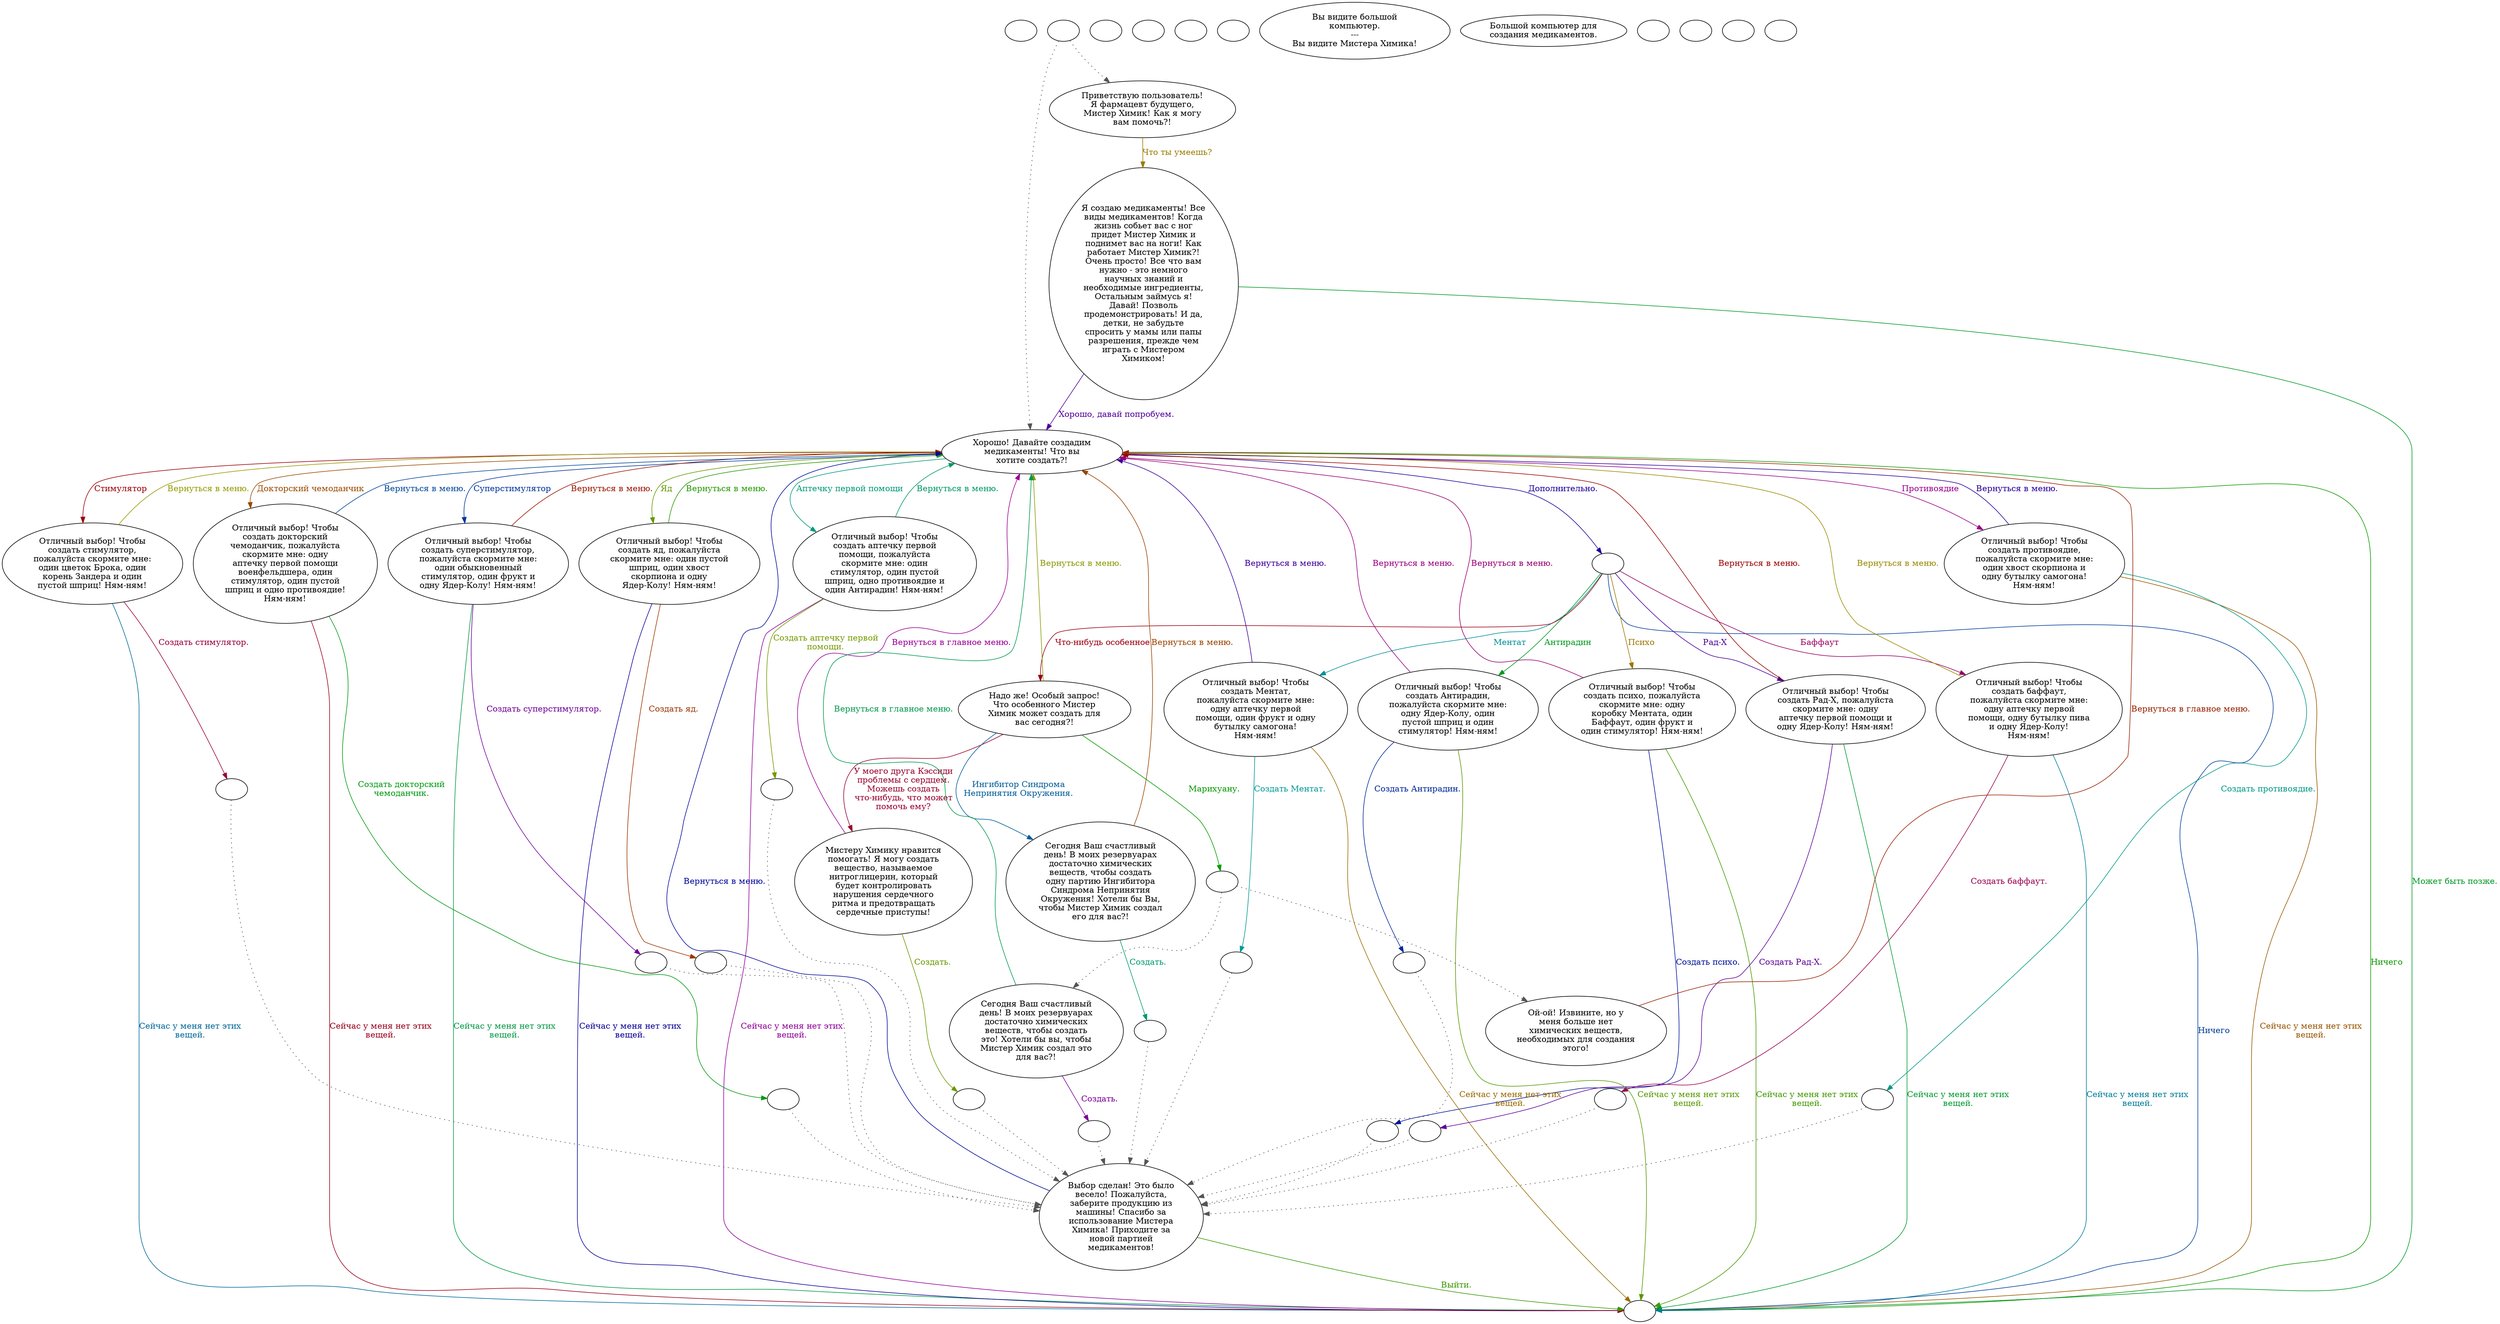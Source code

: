 digraph epac9 {
  "start" [style=filled       fillcolor="#FFFFFF"       color="#000000"]
  "start" [label=""]
  "use_p_proc" [style=filled       fillcolor="#FFFFFF"       color="#000000"]
  "use_p_proc" -> "Node003" [style=dotted color="#555555"]
  "use_p_proc" -> "Node001" [style=dotted color="#555555"]
  "use_p_proc" [label=""]
  "critter_p_proc" [style=filled       fillcolor="#FFFFFF"       color="#000000"]
  "critter_p_proc" [label=""]
  "pickup_p_proc" [style=filled       fillcolor="#FFFFFF"       color="#000000"]
  "pickup_p_proc" [label=""]
  "talk_p_proc" [style=filled       fillcolor="#FFFFFF"       color="#000000"]
  "talk_p_proc" [label=""]
  "destroy_p_proc" [style=filled       fillcolor="#FFFFFF"       color="#000000"]
  "destroy_p_proc" [label=""]
  "look_at_p_proc" [style=filled       fillcolor="#FFFFFF"       color="#000000"]
  "look_at_p_proc" [label="Вы видите большой\nкомпьютер.\n---\nВы видите Мистера Химика!"]
  "description_p_proc" [style=filled       fillcolor="#FFFFFF"       color="#000000"]
  "description_p_proc" [label="Большой компьютер для\nсоздания медикаментов."]
  "use_skill_on_p_proc" [style=filled       fillcolor="#FFFFFF"       color="#000000"]
  "use_skill_on_p_proc" [label=""]
  "damage_p_proc" [style=filled       fillcolor="#FFFFFF"       color="#000000"]
  "damage_p_proc" [label=""]
  "map_enter_p_proc" [style=filled       fillcolor="#FFFFFF"       color="#000000"]
  "map_enter_p_proc" [label=""]
  "timed_event_p_proc" [style=filled       fillcolor="#FFFFFF"       color="#000000"]
  "timed_event_p_proc" [label=""]
  "Node999" [style=filled       fillcolor="#FFFFFF"       color="#000000"]
  "Node999" [label=""]
  "Node001" [style=filled       fillcolor="#FFFFFF"       color="#000000"]
  "Node001" [label="Приветствую пользователь!\nЯ фармацевт будущего,\nМистер Химик! Как я могу\nвам помочь?!"]
  "Node001" -> "Node002" [label="Что ты умеешь?" color="#997D00" fontcolor="#997D00"]
  "Node002" [style=filled       fillcolor="#FFFFFF"       color="#000000"]
  "Node002" [label="Я создаю медикаменты! Все\nвиды медикаментов! Когда\nжизнь собьет вас с ног\nпридет Мистер Химик и\nподнимет вас на ноги! Как\nработает Мистер Химик?!\nОчень просто! Все что вам\nнужно - это немного\nнаучных знаний и\nнеобходимые ингредиенты,\nОстальным займусь я!\nДавай! Позволь\nпродемонстрировать! И да,\nдетки, не забудьте\nспросить у мамы или папы\nразрешения, прежде чем\nиграть с Мистером\nХимиком!"]
  "Node002" -> "Node003" [label="Хорошо, давай попробуем." color="#510099" fontcolor="#510099"]
  "Node002" -> "Node999" [label="Может быть позже." color="#009924" fontcolor="#009924"]
  "Node003" [style=filled       fillcolor="#FFFFFF"       color="#000000"]
  "Node003" [label="Хорошо! Давайте создадим\nмедикаменты! Что вы\nхотите создать?!"]
  "Node003" -> "Node004" [label="Стимулятор" color="#990008" fontcolor="#990008"]
  "Node003" -> "Node005" [label="Суперстимулятор" color="#003599" fontcolor="#003599"]
  "Node003" -> "Node010" [label="Яд" color="#629900" fontcolor="#629900"]
  "Node003" -> "Node014" [label="Противоядие" color="#99008E" fontcolor="#99008E"]
  "Node003" -> "Node009" [label="Аптечку первой помощи" color="#009977" fontcolor="#009977"]
  "Node003" -> "Node008" [label="Докторский чемоданчик" color="#994A00" fontcolor="#994A00"]
  "Node003" -> "Node003a" [label="Дополнительно." color="#1E0099" fontcolor="#1E0099"]
  "Node003" -> "Node999" [label="Ничего" color="#0F9900" fontcolor="#0F9900"]
  "Node004" [style=filled       fillcolor="#FFFFFF"       color="#000000"]
  "Node004" [label="Отличный выбор! Чтобы\nсоздать стимулятор,\nпожалуйста скормите мне:\nодин цветок Брока, один\nкорень Зандера и один\nпустой шприц! Ням-ням!"]
  "Node004" -> "Node004a" [label="Создать стимулятор." color="#99003C" fontcolor="#99003C"]
  "Node004" -> "Node999" [label="Сейчас у меня нет этих\nвещей." color="#006899" fontcolor="#006899"]
  "Node004" -> "Node003" [label="Вернуться в меню." color="#959900" fontcolor="#959900"]
  "Node005" [style=filled       fillcolor="#FFFFFF"       color="#000000"]
  "Node005" [label="Отличный выбор! Чтобы\nсоздать суперстимулятор,\nпожалуйста скормите мне:\nодин обыкновенный\nстимулятор, один фрукт и\nодну Ядер-Колу! Ням-ням!"]
  "Node005" -> "Node005a" [label="Создать суперстимулятор." color="#700099" fontcolor="#700099"]
  "Node005" -> "Node999" [label="Сейчас у меня нет этих\nвещей." color="#009944" fontcolor="#009944"]
  "Node005" -> "Node003" [label="Вернуться в меню." color="#991700" fontcolor="#991700"]
  "Node006" [style=filled       fillcolor="#FFFFFF"       color="#000000"]
  "Node006" [label="Отличный выбор! Чтобы\nсоздать психо, пожалуйста\nскормите мне: одну\nкоробку Ментата, один\nБаффаут, один фрукт и\nодин стимулятор! Ням-ням!"]
  "Node006" -> "Node006a" [label="Создать психо." color="#001599" fontcolor="#001599"]
  "Node006" -> "Node999" [label="Сейчас у меня нет этих\nвещей." color="#429900" fontcolor="#429900"]
  "Node006" -> "Node003" [label="Вернуться в меню." color="#99006F" fontcolor="#99006F"]
  "Node007" [style=filled       fillcolor="#FFFFFF"       color="#000000"]
  "Node007" [label="Отличный выбор! Чтобы\nсоздать Ментат,\nпожалуйста скормите мне:\nодну аптечку первой\nпомощи, один фрукт и одну\nбутылку самогона!\nНям-ням!"]
  "Node007" -> "Node007a" [label="Создать Ментат." color="#009997" fontcolor="#009997"]
  "Node007" -> "Node999" [label="Сейчас у меня нет этих\nвещей." color="#996A00" fontcolor="#996A00"]
  "Node007" -> "Node003" [label="Вернуться в меню." color="#3D0099" fontcolor="#3D0099"]
  "Node008" [style=filled       fillcolor="#FFFFFF"       color="#000000"]
  "Node008" [label="Отличный выбор! Чтобы\nсоздать докторский\nчемоданчик, пожалуйста\nскормите мне: одну\nаптечку первой помощи\nвоенфельдшера, один\nстимулятор, один пустой\nшприц и одно противоядие!\nНям-ням!"]
  "Node008" -> "Node008a" [label="Создать докторский\nчемоданчик." color="#009911" fontcolor="#009911"]
  "Node008" -> "Node999" [label="Сейчас у меня нет этих\nвещей." color="#99001C" fontcolor="#99001C"]
  "Node008" -> "Node003" [label="Вернуться в меню." color="#004999" fontcolor="#004999"]
  "Node009" [style=filled       fillcolor="#FFFFFF"       color="#000000"]
  "Node009" [label="Отличный выбор! Чтобы\nсоздать аптечку первой\nпомощи, пожалуйста\nскормите мне: один\nстимулятор, один пустой\nшприц, одно противоядие и\nодин Антирадин! Ням-ням!"]
  "Node009" -> "Node009a" [label="Создать аптечку первой\nпомощи." color="#759900" fontcolor="#759900"]
  "Node009" -> "Node999" [label="Сейчас у меня нет этих\nвещей." color="#900099" fontcolor="#900099"]
  "Node009" -> "Node003" [label="Вернуться в меню." color="#009963" fontcolor="#009963"]
  "Node010" [style=filled       fillcolor="#FFFFFF"       color="#000000"]
  "Node010" [label="Отличный выбор! Чтобы\nсоздать яд, пожалуйста\nскормите мне: один пустой\nшприц, один хвост\nскорпиона и одну\nЯдер-Колу! Ням-ням!"]
  "Node010" -> "Node010a" [label="Создать яд." color="#993700" fontcolor="#993700"]
  "Node010" -> "Node999" [label="Сейчас у меня нет этих\nвещей." color="#0A0099" fontcolor="#0A0099"]
  "Node010" -> "Node003" [label="Вернуться в меню." color="#239900" fontcolor="#239900"]
  "Node011" [style=filled       fillcolor="#FFFFFF"       color="#000000"]
  "Node011" [label="Отличный выбор! Чтобы\nсоздать баффаут,\nпожалуйста скормите мне:\nодну аптечку первой\nпомощи, одну бутылку пива\nи одну Ядер-Колу!\nНям-ням!"]
  "Node011" -> "Node011a" [label="Создать баффаут." color="#99004F" fontcolor="#99004F"]
  "Node011" -> "Node999" [label="Сейчас у меня нет этих\nвещей." color="#007C99" fontcolor="#007C99"]
  "Node011" -> "Node003" [label="Вернуться в меню." color="#998A00" fontcolor="#998A00"]
  "Node012" [style=filled       fillcolor="#FFFFFF"       color="#000000"]
  "Node012" [label="Отличный выбор! Чтобы\nсоздать Рад-Х, пожалуйста\nскормите мне: одну\nаптечку первой помощи и\nодну Ядер-Колу! Ням-ням!"]
  "Node012" -> "Node012a" [label="Создать Рад-Х." color="#5D0099" fontcolor="#5D0099"]
  "Node012" -> "Node999" [label="Сейчас у меня нет этих\nвещей." color="#009930" fontcolor="#009930"]
  "Node012" -> "Node003" [label="Вернуться в меню." color="#990400" fontcolor="#990400"]
  "Node013" [style=filled       fillcolor="#FFFFFF"       color="#000000"]
  "Node013" [label="Отличный выбор! Чтобы\nсоздать Антирадин,\nпожалуйста скормите мне:\nодну Ядер-Колу, один\nпустой шприц и один\nстимулятор! Ням-ням!"]
  "Node013" -> "Node013a" [label="Создать Антирадин." color="#002999" fontcolor="#002999"]
  "Node013" -> "Node999" [label="Сейчас у меня нет этих\nвещей." color="#569900" fontcolor="#569900"]
  "Node013" -> "Node003" [label="Вернуться в меню." color="#990082" fontcolor="#990082"]
  "Node014" [style=filled       fillcolor="#FFFFFF"       color="#000000"]
  "Node014" [label="Отличный выбор! Чтобы\nсоздать противоядие,\nпожалуйста скормите мне:\nодин хвост скорпиона и\nодну бутылку самогона!\nНям-ням!"]
  "Node014" -> "Node014a" [label="Создать противоядие." color="#009983" fontcolor="#009983"]
  "Node014" -> "Node999" [label="Сейчас у меня нет этих\nвещей." color="#995600" fontcolor="#995600"]
  "Node014" -> "Node003" [label="Вернуться в меню." color="#2A0099" fontcolor="#2A0099"]
  "Node015" [style=filled       fillcolor="#FFFFFF"       color="#000000"]
  "Node015" [label="Надо же! Особый запрос!\nЧто особенного Мистер\nХимик может создать для\nвас сегодня?!"]
  "Node015" -> "Node015a" [label="Марихуану." color="#039900" fontcolor="#039900"]
  "Node015" -> "Node020" [label="У моего друга Кэссиди\nпроблемы с сердцем.\nМожешь создать\nчто-нибудь, что может\nпомочь ему?" color="#990030" fontcolor="#990030"]
  "Node015" -> "Node021" [label="Ингибитор Синдрома\nНепринятия Окружения." color="#005C99" fontcolor="#005C99"]
  "Node015" -> "Node003" [label="Вернуться в меню." color="#899900" fontcolor="#899900"]
  "Node016" [style=filled       fillcolor="#FFFFFF"       color="#000000"]
  "Node016" [label="Сегодня Ваш счастливый\nдень! В моих резервуарах\nдостаточно химических\nвеществ, чтобы создать\nэто! Хотели бы вы, чтобы\nМистер Химик создал это\nдля вас?!"]
  "Node016" -> "Node016a" [label="Создать." color="#7D0099" fontcolor="#7D0099"]
  "Node016" -> "Node003" [label="Вернуться в главное меню." color="#009950" fontcolor="#009950"]
  "Node017" [style=filled       fillcolor="#FFFFFF"       color="#000000"]
  "Node017" [label="Ой-ой! Извините, но у\nменя больше нет\nхимических веществ,\nнеобходимых для создания\nэтого!"]
  "Node017" -> "Node003" [label="Вернуться в главное меню." color="#992300" fontcolor="#992300"]
  "Node018" [style=filled       fillcolor="#FFFFFF"       color="#000000"]
  "Node018" [label="Выбор сделан! Это было\nвесело! Пожалуйста,\nзаберите продукцию из\nмашины! Спасибо за\nиспользование Мистера\nХимика! Приходите за\nновой партией\nмедикаментов!"]
  "Node018" -> "Node003" [label="Вернуться в меню." color="#000999" fontcolor="#000999"]
  "Node018" -> "Node999" [label="Выйти." color="#369900" fontcolor="#369900"]
  "Node004a" [style=filled       fillcolor="#FFFFFF"       color="#000000"]
  "Node004a" -> "Node018" [style=dotted color="#555555"]
  "Node004a" [label=""]
  "Node005a" [style=filled       fillcolor="#FFFFFF"       color="#000000"]
  "Node005a" -> "Node018" [style=dotted color="#555555"]
  "Node005a" [label=""]
  "Node006a" [style=filled       fillcolor="#FFFFFF"       color="#000000"]
  "Node006a" -> "Node018" [style=dotted color="#555555"]
  "Node006a" [label=""]
  "Node003a" [style=filled       fillcolor="#FFFFFF"       color="#000000"]
  "Node003a" [label=""]
  "Node003a" -> "Node011" [label="Баффаут" color="#990063" fontcolor="#990063"]
  "Node003a" -> "Node007" [label="Ментат" color="#008F99" fontcolor="#008F99"]
  "Node003a" -> "Node006" [label="Психо" color="#997600" fontcolor="#997600"]
  "Node003a" -> "Node012" [label="Рад-X" color="#490099" fontcolor="#490099"]
  "Node003a" -> "Node013" [label="Антирадин" color="#00991D" fontcolor="#00991D"]
  "Node003a" -> "Node015" [label="Что-нибудь особенное" color="#990010" fontcolor="#990010"]
  "Node003a" -> "Node999" [label="Ничего" color="#003D99" fontcolor="#003D99"]
  "Node007a" [style=filled       fillcolor="#FFFFFF"       color="#000000"]
  "Node007a" -> "Node018" [style=dotted color="#555555"]
  "Node007a" [label=""]
  "Node008a" [style=filled       fillcolor="#FFFFFF"       color="#000000"]
  "Node008a" -> "Node018" [style=dotted color="#555555"]
  "Node008a" [label=""]
  "Node009a" [style=filled       fillcolor="#FFFFFF"       color="#000000"]
  "Node009a" -> "Node018" [style=dotted color="#555555"]
  "Node009a" [label=""]
  "Node010a" [style=filled       fillcolor="#FFFFFF"       color="#000000"]
  "Node010a" -> "Node018" [style=dotted color="#555555"]
  "Node010a" [label=""]
  "Node011a" [style=filled       fillcolor="#FFFFFF"       color="#000000"]
  "Node011a" -> "Node018" [style=dotted color="#555555"]
  "Node011a" [label=""]
  "Node012a" [style=filled       fillcolor="#FFFFFF"       color="#000000"]
  "Node012a" -> "Node018" [style=dotted color="#555555"]
  "Node012a" [label=""]
  "Node013a" [style=filled       fillcolor="#FFFFFF"       color="#000000"]
  "Node013a" -> "Node018" [style=dotted color="#555555"]
  "Node013a" [label=""]
  "Node014a" [style=filled       fillcolor="#FFFFFF"       color="#000000"]
  "Node014a" -> "Node018" [style=dotted color="#555555"]
  "Node014a" [label=""]
  "Node015a" [style=filled       fillcolor="#FFFFFF"       color="#000000"]
  "Node015a" -> "Node017" [style=dotted color="#555555"]
  "Node015a" -> "Node016" [style=dotted color="#555555"]
  "Node015a" [label=""]
  "Node016a" [style=filled       fillcolor="#FFFFFF"       color="#000000"]
  "Node016a" -> "Node018" [style=dotted color="#555555"]
  "Node016a" [label=""]
  "Node020" [style=filled       fillcolor="#FFFFFF"       color="#000000"]
  "Node020" [label="Мистеру Химику нравится\nпомогать! Я могу создать\nвещество, называемое\nнитроглицерин, который\nбудет контролировать\nнарушения сердечного\nритма и предотвращать\nсердечные приступы!"]
  "Node020" -> "Node020a" [label="Создать." color="#699900" fontcolor="#699900"]
  "Node020" -> "Node003" [label="Вернуться в главное меню." color="#990096" fontcolor="#990096"]
  "Node020a" [style=filled       fillcolor="#FFFFFF"       color="#000000"]
  "Node020a" -> "Node018" [style=dotted color="#555555"]
  "Node020a" [label=""]
  "Node021" [style=filled       fillcolor="#FFFFFF"       color="#000000"]
  "Node021" [label="Сегодня Ваш счастливый\nдень! В моих резервуарах\nдостаточно химических\nвеществ, чтобы создать\nодну партию Ингибитора\nСиндрома Непринятия\nОкружения! Хотели бы Вы,\nчтобы Мистер Химик создал\nего для вас?!"]
  "Node021" -> "Node021a" [label="Создать." color="#009970" fontcolor="#009970"]
  "Node021" -> "Node003" [label="Вернуться в меню." color="#994300" fontcolor="#994300"]
  "Node021a" [style=filled       fillcolor="#FFFFFF"       color="#000000"]
  "Node021a" -> "Node018" [style=dotted color="#555555"]
  "Node021a" [label=""]
}